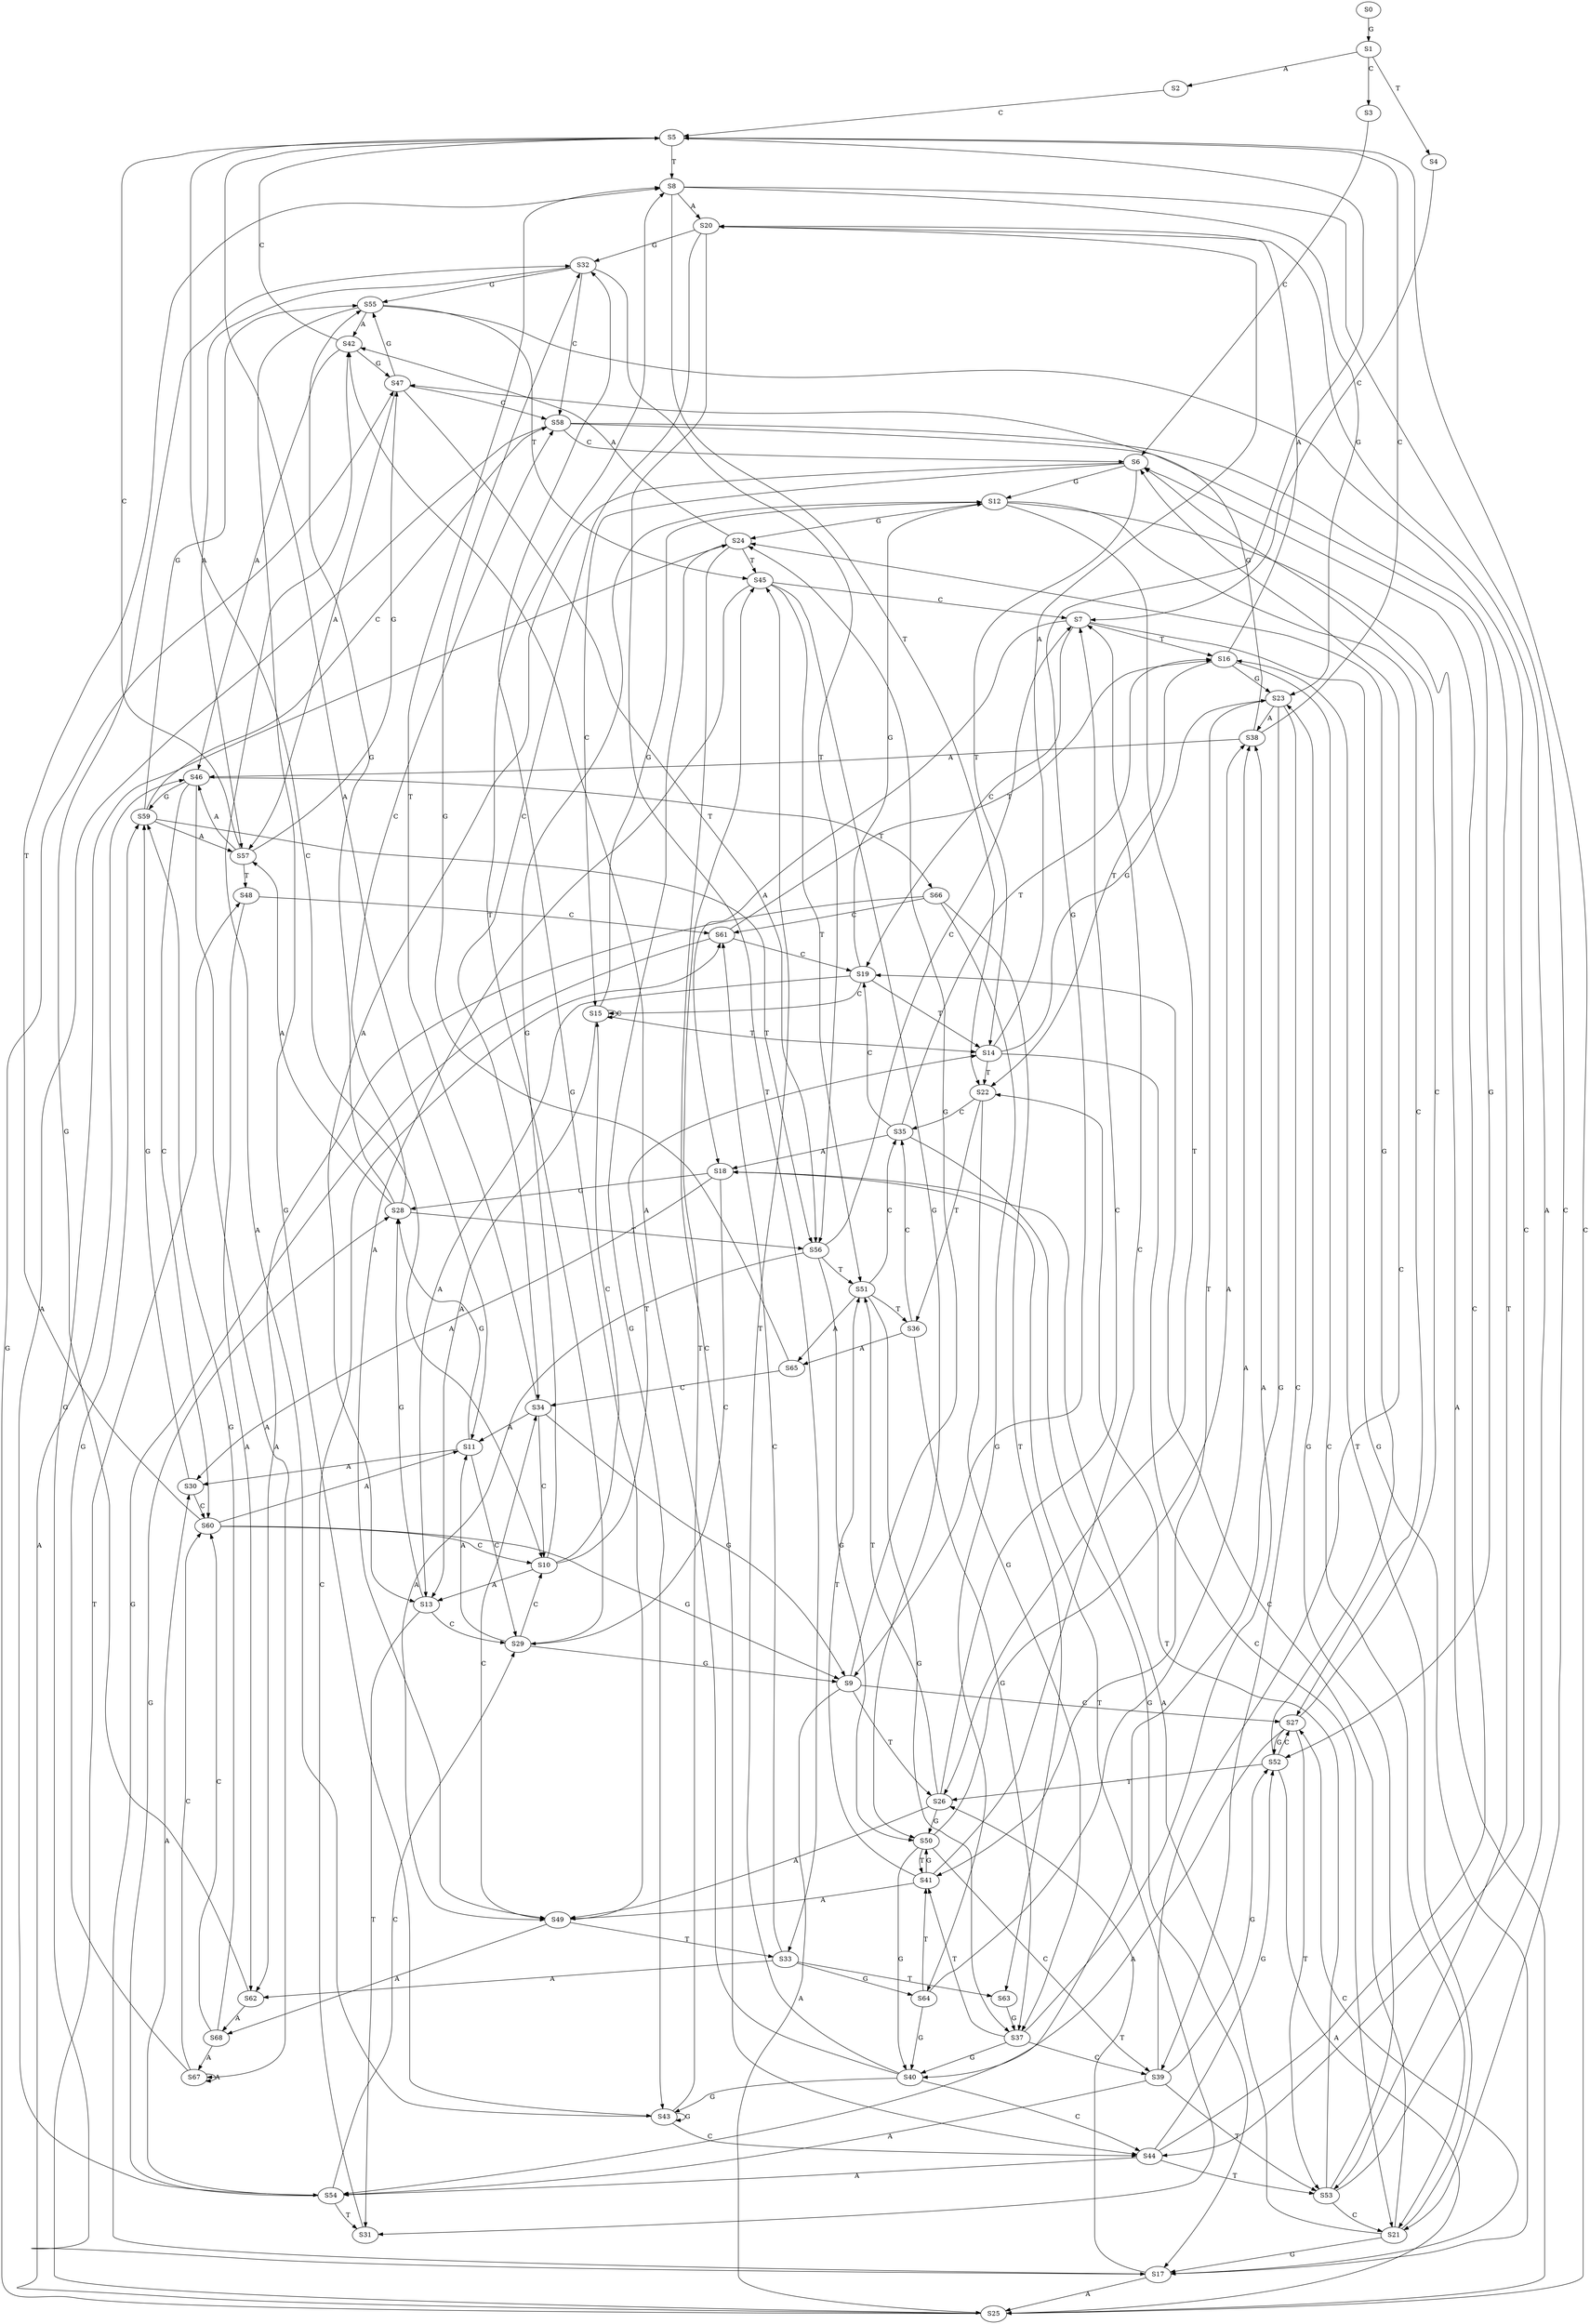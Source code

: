 strict digraph  {
	S0 -> S1 [ label = G ];
	S1 -> S2 [ label = A ];
	S1 -> S3 [ label = C ];
	S1 -> S4 [ label = T ];
	S2 -> S5 [ label = C ];
	S3 -> S6 [ label = C ];
	S4 -> S7 [ label = C ];
	S5 -> S8 [ label = T ];
	S5 -> S9 [ label = G ];
	S5 -> S10 [ label = C ];
	S5 -> S11 [ label = A ];
	S6 -> S12 [ label = G ];
	S6 -> S13 [ label = A ];
	S6 -> S14 [ label = T ];
	S6 -> S15 [ label = C ];
	S7 -> S16 [ label = T ];
	S7 -> S17 [ label = G ];
	S7 -> S18 [ label = A ];
	S7 -> S19 [ label = C ];
	S8 -> S20 [ label = A ];
	S8 -> S21 [ label = C ];
	S8 -> S22 [ label = T ];
	S8 -> S23 [ label = G ];
	S9 -> S24 [ label = G ];
	S9 -> S25 [ label = A ];
	S9 -> S26 [ label = T ];
	S9 -> S27 [ label = C ];
	S10 -> S15 [ label = C ];
	S10 -> S13 [ label = A ];
	S10 -> S14 [ label = T ];
	S10 -> S12 [ label = G ];
	S11 -> S28 [ label = G ];
	S11 -> S29 [ label = C ];
	S11 -> S30 [ label = A ];
	S12 -> S25 [ label = A ];
	S12 -> S24 [ label = G ];
	S12 -> S26 [ label = T ];
	S12 -> S27 [ label = C ];
	S13 -> S28 [ label = G ];
	S13 -> S31 [ label = T ];
	S13 -> S29 [ label = C ];
	S14 -> S23 [ label = G ];
	S14 -> S21 [ label = C ];
	S14 -> S22 [ label = T ];
	S14 -> S20 [ label = A ];
	S15 -> S12 [ label = G ];
	S15 -> S15 [ label = C ];
	S15 -> S13 [ label = A ];
	S15 -> S14 [ label = T ];
	S16 -> S23 [ label = G ];
	S16 -> S21 [ label = C ];
	S16 -> S20 [ label = A ];
	S16 -> S22 [ label = T ];
	S17 -> S24 [ label = G ];
	S17 -> S26 [ label = T ];
	S17 -> S27 [ label = C ];
	S17 -> S25 [ label = A ];
	S18 -> S31 [ label = T ];
	S18 -> S29 [ label = C ];
	S18 -> S30 [ label = A ];
	S18 -> S28 [ label = G ];
	S19 -> S15 [ label = C ];
	S19 -> S13 [ label = A ];
	S19 -> S14 [ label = T ];
	S19 -> S12 [ label = G ];
	S20 -> S32 [ label = G ];
	S20 -> S33 [ label = T ];
	S20 -> S34 [ label = C ];
	S21 -> S16 [ label = T ];
	S21 -> S17 [ label = G ];
	S21 -> S19 [ label = C ];
	S21 -> S18 [ label = A ];
	S22 -> S35 [ label = C ];
	S22 -> S36 [ label = T ];
	S22 -> S37 [ label = G ];
	S23 -> S38 [ label = A ];
	S23 -> S39 [ label = C ];
	S23 -> S40 [ label = G ];
	S23 -> S41 [ label = T ];
	S24 -> S42 [ label = A ];
	S24 -> S43 [ label = G ];
	S24 -> S44 [ label = C ];
	S24 -> S45 [ label = T ];
	S25 -> S46 [ label = A ];
	S25 -> S5 [ label = C ];
	S25 -> S47 [ label = G ];
	S25 -> S48 [ label = T ];
	S26 -> S7 [ label = C ];
	S26 -> S49 [ label = A ];
	S26 -> S50 [ label = G ];
	S26 -> S51 [ label = T ];
	S27 -> S52 [ label = G ];
	S27 -> S53 [ label = T ];
	S27 -> S6 [ label = C ];
	S27 -> S54 [ label = A ];
	S28 -> S55 [ label = G ];
	S28 -> S56 [ label = T ];
	S28 -> S57 [ label = A ];
	S28 -> S58 [ label = C ];
	S29 -> S8 [ label = T ];
	S29 -> S9 [ label = G ];
	S29 -> S11 [ label = A ];
	S29 -> S10 [ label = C ];
	S30 -> S59 [ label = G ];
	S30 -> S60 [ label = C ];
	S31 -> S61 [ label = C ];
	S32 -> S56 [ label = T ];
	S32 -> S57 [ label = A ];
	S32 -> S58 [ label = C ];
	S32 -> S55 [ label = G ];
	S33 -> S61 [ label = C ];
	S33 -> S62 [ label = A ];
	S33 -> S63 [ label = T ];
	S33 -> S64 [ label = G ];
	S34 -> S9 [ label = G ];
	S34 -> S8 [ label = T ];
	S34 -> S10 [ label = C ];
	S34 -> S11 [ label = A ];
	S35 -> S18 [ label = A ];
	S35 -> S19 [ label = C ];
	S35 -> S17 [ label = G ];
	S35 -> S16 [ label = T ];
	S36 -> S37 [ label = G ];
	S36 -> S35 [ label = C ];
	S36 -> S65 [ label = A ];
	S37 -> S40 [ label = G ];
	S37 -> S39 [ label = C ];
	S37 -> S41 [ label = T ];
	S37 -> S38 [ label = A ];
	S38 -> S47 [ label = G ];
	S38 -> S5 [ label = C ];
	S38 -> S46 [ label = A ];
	S39 -> S6 [ label = C ];
	S39 -> S52 [ label = G ];
	S39 -> S53 [ label = T ];
	S39 -> S54 [ label = A ];
	S40 -> S43 [ label = G ];
	S40 -> S44 [ label = C ];
	S40 -> S42 [ label = A ];
	S40 -> S45 [ label = T ];
	S41 -> S7 [ label = C ];
	S41 -> S51 [ label = T ];
	S41 -> S50 [ label = G ];
	S41 -> S49 [ label = A ];
	S42 -> S46 [ label = A ];
	S42 -> S47 [ label = G ];
	S42 -> S5 [ label = C ];
	S43 -> S45 [ label = T ];
	S43 -> S44 [ label = C ];
	S43 -> S43 [ label = G ];
	S43 -> S42 [ label = A ];
	S44 -> S53 [ label = T ];
	S44 -> S6 [ label = C ];
	S44 -> S54 [ label = A ];
	S44 -> S52 [ label = G ];
	S45 -> S49 [ label = A ];
	S45 -> S7 [ label = C ];
	S45 -> S50 [ label = G ];
	S45 -> S51 [ label = T ];
	S46 -> S66 [ label = T ];
	S46 -> S60 [ label = C ];
	S46 -> S67 [ label = A ];
	S46 -> S59 [ label = G ];
	S47 -> S56 [ label = T ];
	S47 -> S55 [ label = G ];
	S47 -> S57 [ label = A ];
	S47 -> S58 [ label = C ];
	S48 -> S62 [ label = A ];
	S48 -> S61 [ label = C ];
	S49 -> S33 [ label = T ];
	S49 -> S32 [ label = G ];
	S49 -> S68 [ label = A ];
	S49 -> S34 [ label = C ];
	S50 -> S41 [ label = T ];
	S50 -> S40 [ label = G ];
	S50 -> S38 [ label = A ];
	S50 -> S39 [ label = C ];
	S51 -> S35 [ label = C ];
	S51 -> S37 [ label = G ];
	S51 -> S65 [ label = A ];
	S51 -> S36 [ label = T ];
	S52 -> S24 [ label = G ];
	S52 -> S25 [ label = A ];
	S52 -> S26 [ label = T ];
	S52 -> S27 [ label = C ];
	S53 -> S20 [ label = A ];
	S53 -> S21 [ label = C ];
	S53 -> S22 [ label = T ];
	S53 -> S23 [ label = G ];
	S54 -> S28 [ label = G ];
	S54 -> S29 [ label = C ];
	S54 -> S30 [ label = A ];
	S54 -> S31 [ label = T ];
	S55 -> S42 [ label = A ];
	S55 -> S43 [ label = G ];
	S55 -> S45 [ label = T ];
	S55 -> S44 [ label = C ];
	S56 -> S49 [ label = A ];
	S56 -> S7 [ label = C ];
	S56 -> S50 [ label = G ];
	S56 -> S51 [ label = T ];
	S57 -> S46 [ label = A ];
	S57 -> S5 [ label = C ];
	S57 -> S48 [ label = T ];
	S57 -> S47 [ label = G ];
	S58 -> S6 [ label = C ];
	S58 -> S54 [ label = A ];
	S58 -> S52 [ label = G ];
	S58 -> S53 [ label = T ];
	S59 -> S56 [ label = T ];
	S59 -> S57 [ label = A ];
	S59 -> S58 [ label = C ];
	S59 -> S55 [ label = G ];
	S60 -> S11 [ label = A ];
	S60 -> S10 [ label = C ];
	S60 -> S9 [ label = G ];
	S60 -> S8 [ label = T ];
	S61 -> S19 [ label = C ];
	S61 -> S17 [ label = G ];
	S61 -> S16 [ label = T ];
	S62 -> S32 [ label = G ];
	S62 -> S68 [ label = A ];
	S63 -> S37 [ label = G ];
	S64 -> S40 [ label = G ];
	S64 -> S38 [ label = A ];
	S64 -> S41 [ label = T ];
	S65 -> S34 [ label = C ];
	S65 -> S32 [ label = G ];
	S66 -> S62 [ label = A ];
	S66 -> S61 [ label = C ];
	S66 -> S64 [ label = G ];
	S66 -> S63 [ label = T ];
	S67 -> S59 [ label = G ];
	S67 -> S60 [ label = C ];
	S67 -> S67 [ label = A ];
	S68 -> S59 [ label = G ];
	S68 -> S67 [ label = A ];
	S68 -> S60 [ label = C ];
}
